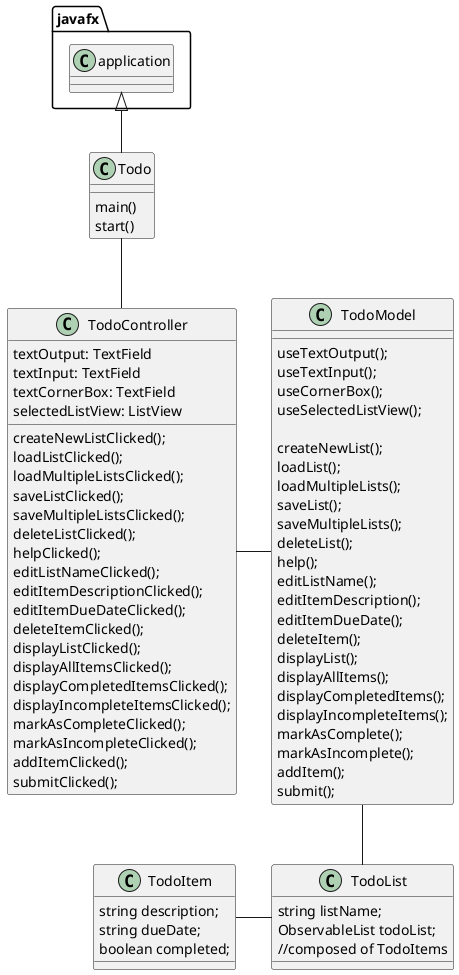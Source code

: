 @startuml
'https://plantuml.com/class-diagram

class Todo {
    main()
    start()
}

class TodoController {
    textOutput: TextField
    textInput: TextField
    textCornerBox: TextField
    selectedListView: ListView

    createNewListClicked();
    loadListClicked();
    loadMultipleListsClicked();
    saveListClicked();
    saveMultipleListsClicked();
    deleteListClicked();
    helpClicked();
    editListNameClicked();
    editItemDescriptionClicked();
    editItemDueDateClicked();
    deleteItemClicked();
    displayListClicked();
    displayAllItemsClicked();
    displayCompletedItemsClicked();
    displayIncompleteItemsClicked();
    markAsCompleteClicked();
    markAsIncompleteClicked();
    addItemClicked();
    submitClicked();
}

class TodoModel {
    useTextOutput();
    useTextInput();
    useCornerBox();
    useSelectedListView();

    createNewList();
    loadList();
    loadMultipleLists();
    saveList();
    saveMultipleLists();
    deleteList();
    help();
    editListName();
    editItemDescription();
    editItemDueDate();
    deleteItem();
    displayList();
    displayAllItems();
    displayCompletedItems();
    displayIncompleteItems();
    markAsComplete();
    markAsIncomplete();
    addItem();
    submit();
}

class TodoList {
    string listName;
    ObservableList todoList;
    //composed of TodoItems
}

class TodoItem {
    string description;
    string dueDate;
    boolean completed;
}

javafx.application <|-- Todo
Todo -- TodoController
TodoController - TodoModel
TodoModel -- TodoList
TodoItem - TodoList

@enduml